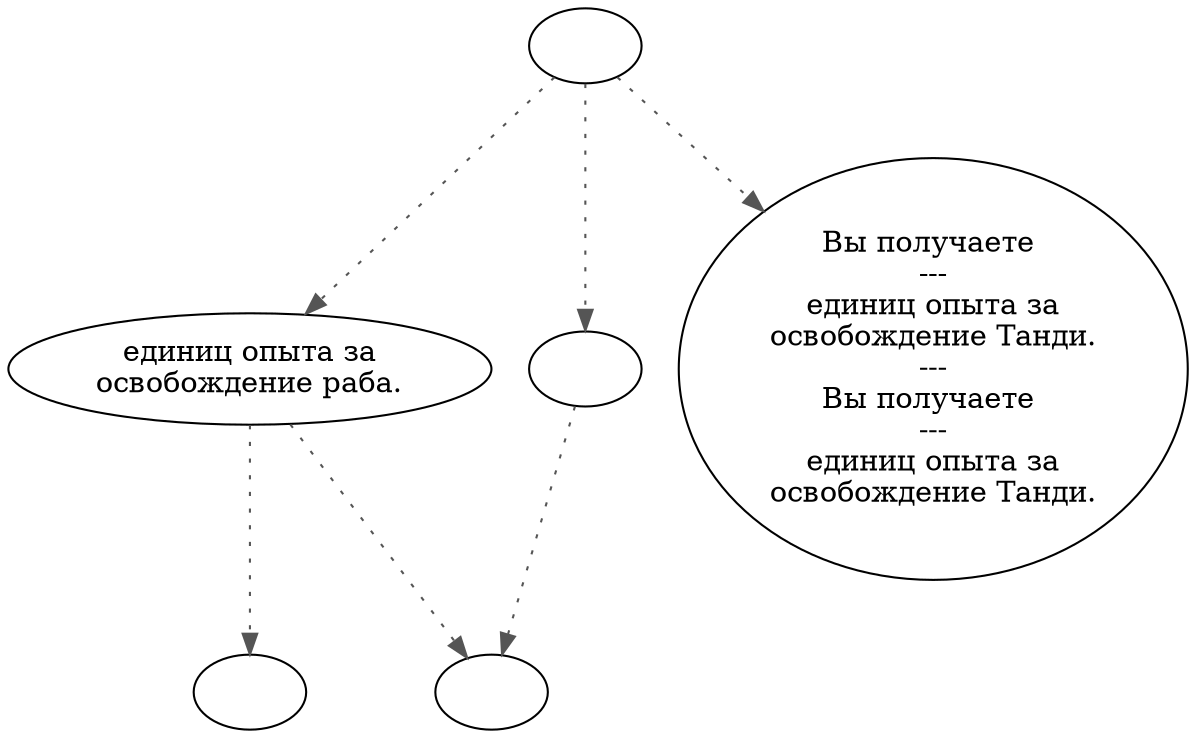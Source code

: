 digraph raidmap {
  "start" [style=filled       fillcolor="#FFFFFF"       color="#000000"]
  "start" -> "map_enter_p_proc" [style=dotted color="#555555"]
  "start" -> "map_update_p_proc" [style=dotted color="#555555"]
  "start" -> "map_exit_p_proc" [style=dotted color="#555555"]
  "start" [label=""]
  "map_enter_p_proc" [style=filled       fillcolor="#FFFFFF"       color="#000000"]
  "map_enter_p_proc" -> "add_party" [style=dotted color="#555555"]
  "map_enter_p_proc" -> "Lighting" [style=dotted color="#555555"]
  "map_enter_p_proc" [label="единиц опыта за\nосвобождение раба."]
  "map_update_p_proc" [style=filled       fillcolor="#FFFFFF"       color="#000000"]
  "map_update_p_proc" -> "Lighting" [style=dotted color="#555555"]
  "map_update_p_proc" [label=""]
  "map_exit_p_proc" [style=filled       fillcolor="#FFFFFF"       color="#000000"]
  "map_exit_p_proc" [label="Вы получаете \n---\nединиц опыта за\nосвобождение Танди.\n---\nВы получаете \n---\nединиц опыта за\nосвобождение Танди."]
  "Lighting" [style=filled       fillcolor="#FFFFFF"       color="#000000"]
  "Lighting" [label=""]
  "add_party" [style=filled       fillcolor="#FFFFFF"       color="#000000"]
  "add_party" [label=""]
}